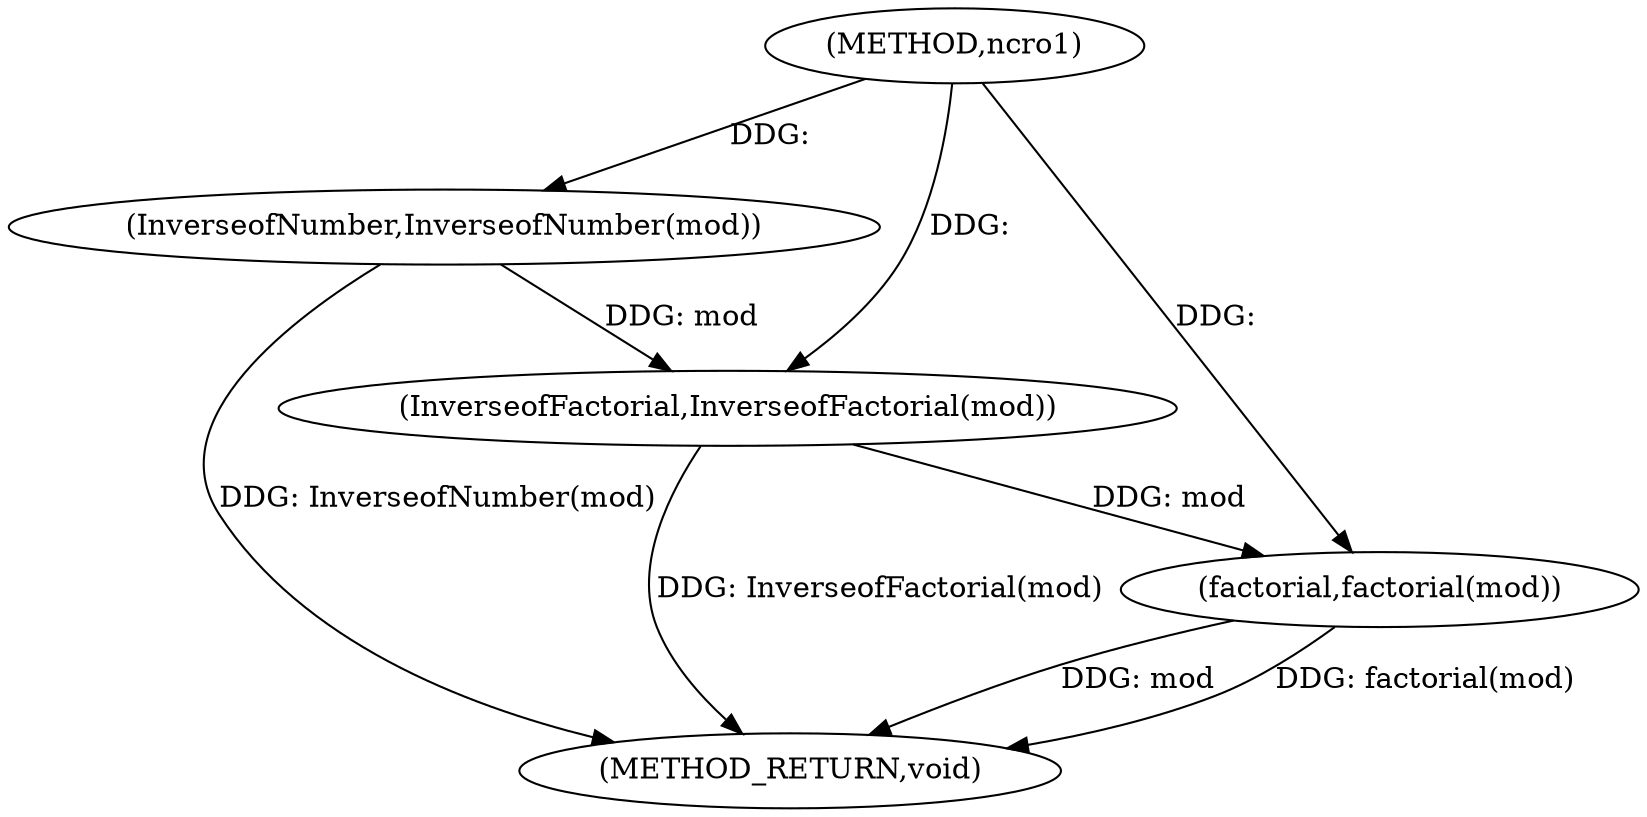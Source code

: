 digraph "ncro1" {  
"1000628" [label = "(METHOD,ncro1)" ]
"1000636" [label = "(METHOD_RETURN,void)" ]
"1000630" [label = "(InverseofNumber,InverseofNumber(mod))" ]
"1000632" [label = "(InverseofFactorial,InverseofFactorial(mod))" ]
"1000634" [label = "(factorial,factorial(mod))" ]
  "1000630" -> "1000636"  [ label = "DDG: InverseofNumber(mod)"] 
  "1000632" -> "1000636"  [ label = "DDG: InverseofFactorial(mod)"] 
  "1000634" -> "1000636"  [ label = "DDG: mod"] 
  "1000634" -> "1000636"  [ label = "DDG: factorial(mod)"] 
  "1000628" -> "1000630"  [ label = "DDG: "] 
  "1000630" -> "1000632"  [ label = "DDG: mod"] 
  "1000628" -> "1000632"  [ label = "DDG: "] 
  "1000632" -> "1000634"  [ label = "DDG: mod"] 
  "1000628" -> "1000634"  [ label = "DDG: "] 
}
